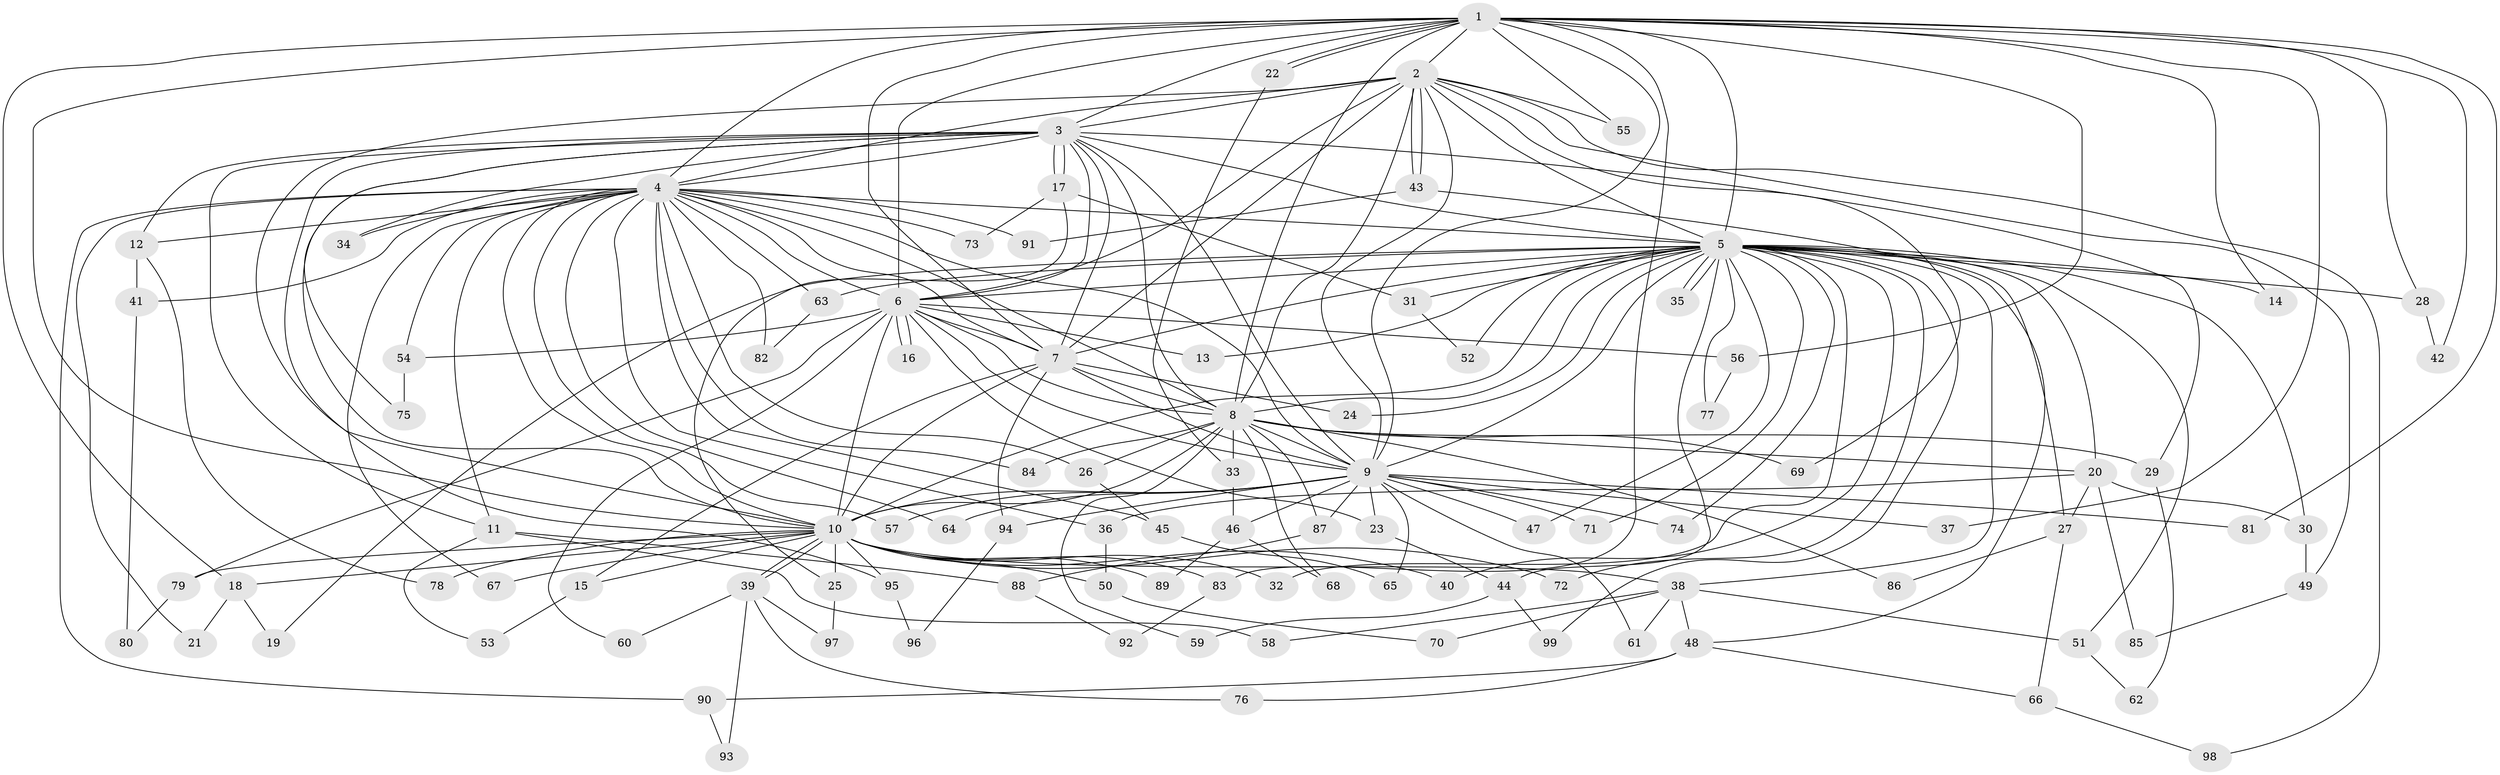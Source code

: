 // Generated by graph-tools (version 1.1) at 2025/35/03/09/25 02:35:05]
// undirected, 99 vertices, 223 edges
graph export_dot {
graph [start="1"]
  node [color=gray90,style=filled];
  1;
  2;
  3;
  4;
  5;
  6;
  7;
  8;
  9;
  10;
  11;
  12;
  13;
  14;
  15;
  16;
  17;
  18;
  19;
  20;
  21;
  22;
  23;
  24;
  25;
  26;
  27;
  28;
  29;
  30;
  31;
  32;
  33;
  34;
  35;
  36;
  37;
  38;
  39;
  40;
  41;
  42;
  43;
  44;
  45;
  46;
  47;
  48;
  49;
  50;
  51;
  52;
  53;
  54;
  55;
  56;
  57;
  58;
  59;
  60;
  61;
  62;
  63;
  64;
  65;
  66;
  67;
  68;
  69;
  70;
  71;
  72;
  73;
  74;
  75;
  76;
  77;
  78;
  79;
  80;
  81;
  82;
  83;
  84;
  85;
  86;
  87;
  88;
  89;
  90;
  91;
  92;
  93;
  94;
  95;
  96;
  97;
  98;
  99;
  1 -- 2;
  1 -- 3;
  1 -- 4;
  1 -- 5;
  1 -- 6;
  1 -- 7;
  1 -- 8;
  1 -- 9;
  1 -- 10;
  1 -- 14;
  1 -- 18;
  1 -- 22;
  1 -- 22;
  1 -- 28;
  1 -- 37;
  1 -- 42;
  1 -- 55;
  1 -- 56;
  1 -- 81;
  1 -- 83;
  2 -- 3;
  2 -- 4;
  2 -- 5;
  2 -- 6;
  2 -- 7;
  2 -- 8;
  2 -- 9;
  2 -- 10;
  2 -- 43;
  2 -- 43;
  2 -- 49;
  2 -- 55;
  2 -- 69;
  2 -- 98;
  3 -- 4;
  3 -- 5;
  3 -- 6;
  3 -- 7;
  3 -- 8;
  3 -- 9;
  3 -- 10;
  3 -- 11;
  3 -- 12;
  3 -- 17;
  3 -- 17;
  3 -- 29;
  3 -- 34;
  3 -- 75;
  3 -- 95;
  4 -- 5;
  4 -- 6;
  4 -- 7;
  4 -- 8;
  4 -- 9;
  4 -- 10;
  4 -- 11;
  4 -- 12;
  4 -- 21;
  4 -- 26;
  4 -- 34;
  4 -- 36;
  4 -- 41;
  4 -- 45;
  4 -- 54;
  4 -- 57;
  4 -- 63;
  4 -- 64;
  4 -- 67;
  4 -- 73;
  4 -- 82;
  4 -- 84;
  4 -- 90;
  4 -- 91;
  5 -- 6;
  5 -- 7;
  5 -- 8;
  5 -- 9;
  5 -- 10;
  5 -- 13;
  5 -- 14;
  5 -- 19;
  5 -- 20;
  5 -- 24;
  5 -- 27;
  5 -- 28;
  5 -- 30;
  5 -- 31;
  5 -- 32;
  5 -- 35;
  5 -- 35;
  5 -- 38;
  5 -- 40;
  5 -- 44;
  5 -- 47;
  5 -- 51;
  5 -- 52;
  5 -- 63;
  5 -- 71;
  5 -- 72;
  5 -- 74;
  5 -- 77;
  5 -- 99;
  6 -- 7;
  6 -- 8;
  6 -- 9;
  6 -- 10;
  6 -- 13;
  6 -- 16;
  6 -- 16;
  6 -- 23;
  6 -- 54;
  6 -- 56;
  6 -- 60;
  6 -- 79;
  7 -- 8;
  7 -- 9;
  7 -- 10;
  7 -- 15;
  7 -- 24;
  7 -- 94;
  8 -- 9;
  8 -- 10;
  8 -- 20;
  8 -- 26;
  8 -- 29;
  8 -- 33;
  8 -- 59;
  8 -- 68;
  8 -- 69;
  8 -- 84;
  8 -- 86;
  8 -- 87;
  9 -- 10;
  9 -- 23;
  9 -- 37;
  9 -- 46;
  9 -- 47;
  9 -- 57;
  9 -- 61;
  9 -- 64;
  9 -- 65;
  9 -- 71;
  9 -- 74;
  9 -- 81;
  9 -- 87;
  9 -- 94;
  10 -- 15;
  10 -- 18;
  10 -- 25;
  10 -- 32;
  10 -- 38;
  10 -- 39;
  10 -- 39;
  10 -- 40;
  10 -- 50;
  10 -- 67;
  10 -- 72;
  10 -- 78;
  10 -- 79;
  10 -- 83;
  10 -- 89;
  10 -- 95;
  11 -- 53;
  11 -- 58;
  11 -- 88;
  12 -- 41;
  12 -- 78;
  15 -- 53;
  17 -- 25;
  17 -- 31;
  17 -- 73;
  18 -- 19;
  18 -- 21;
  20 -- 27;
  20 -- 30;
  20 -- 36;
  20 -- 85;
  22 -- 33;
  23 -- 44;
  25 -- 97;
  26 -- 45;
  27 -- 66;
  27 -- 86;
  28 -- 42;
  29 -- 62;
  30 -- 49;
  31 -- 52;
  33 -- 46;
  36 -- 50;
  38 -- 48;
  38 -- 51;
  38 -- 58;
  38 -- 61;
  38 -- 70;
  39 -- 60;
  39 -- 76;
  39 -- 93;
  39 -- 97;
  41 -- 80;
  43 -- 48;
  43 -- 91;
  44 -- 59;
  44 -- 99;
  45 -- 65;
  46 -- 68;
  46 -- 89;
  48 -- 66;
  48 -- 76;
  48 -- 90;
  49 -- 85;
  50 -- 70;
  51 -- 62;
  54 -- 75;
  56 -- 77;
  63 -- 82;
  66 -- 98;
  79 -- 80;
  83 -- 92;
  87 -- 88;
  88 -- 92;
  90 -- 93;
  94 -- 96;
  95 -- 96;
}
